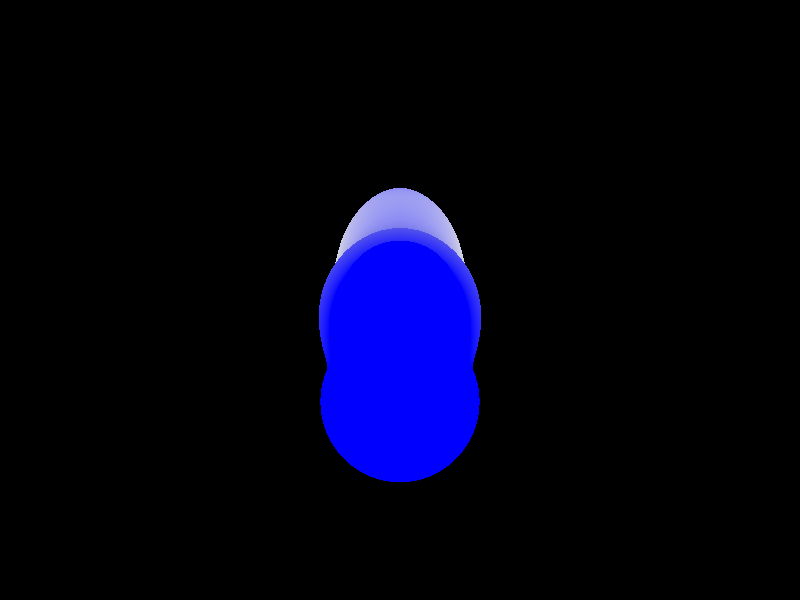 #include "colors.inc"

camera{
	location <4, 0, 0>
	look_at 0
}

blob{
	cylinder{
		<-1,1,0>, <1,0,0>, 0.5, 1
		texture{
			pigment{colour Blue}
		}
	}
	cylinder{
		<-1,0,0>, <1,0,0>, 0.5, 1
		texture{
			pigment{colour DimGrey}
		}
	}
	sphere{
		<1,-0.5,0>, 1
		strength 1.4
		texture{
			pigment{colour Blue}
		}
	}
	cylinder{
		<1,0,0>, <2,0,0>, 0.5,1.4
		texture{
			pigment{colour Blue}
		}
	}
	sphere{
		0, 1
		strength 1.7
		texture{
			pigment{colour Grey}
		}
	}
}  
/*
sphere{
	<1,0,0>, 2
	texture{
		pigment{colour Blue transmit .5}
	}
}
sphere{
	0, 2
	texture{
		pigment{colour Grey transmit .5}
	}
}*/
light_source { <2, 4, -3> color White}
